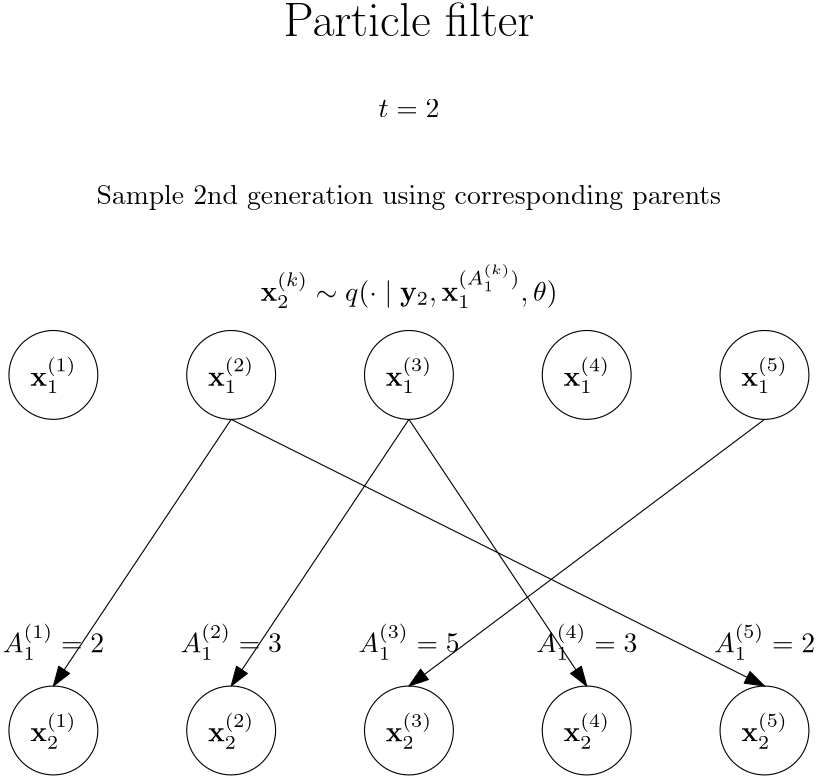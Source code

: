 <?xml version="1.0"?>
<!DOCTYPE ipe SYSTEM "ipe.dtd">
<ipe version="70005" creator="Ipe 7.1.4">
<info created="D:20140904211630" modified="D:20140909223505" pagemode="fullscreen"/>
<ipestyle name="basic">
<symbol name="arrow/arc(spx)">
<path stroke="sym-stroke" fill="sym-stroke" pen="sym-pen">
0 0 m
-1 0.333 l
-1 -0.333 l
h
</path>
</symbol>
<symbol name="arrow/farc(spx)">
<path stroke="sym-stroke" fill="white" pen="sym-pen">
0 0 m
-1 0.333 l
-1 -0.333 l
h
</path>
</symbol>
<symbol name="mark/circle(sx)" transformations="translations">
<path fill="sym-stroke">
0.6 0 0 0.6 0 0 e
0.4 0 0 0.4 0 0 e
</path>
</symbol>
<symbol name="mark/disk(sx)" transformations="translations">
<path fill="sym-stroke">
0.6 0 0 0.6 0 0 e
</path>
</symbol>
<symbol name="mark/fdisk(sfx)" transformations="translations">
<group>
<path fill="sym-fill">
0.5 0 0 0.5 0 0 e
</path>
<path fill="sym-stroke" fillrule="eofill">
0.6 0 0 0.6 0 0 e
0.4 0 0 0.4 0 0 e
</path>
</group>
</symbol>
<symbol name="mark/box(sx)" transformations="translations">
<path fill="sym-stroke" fillrule="eofill">
-0.6 -0.6 m
0.6 -0.6 l
0.6 0.6 l
-0.6 0.6 l
h
-0.4 -0.4 m
0.4 -0.4 l
0.4 0.4 l
-0.4 0.4 l
h
</path>
</symbol>
<symbol name="mark/square(sx)" transformations="translations">
<path fill="sym-stroke">
-0.6 -0.6 m
0.6 -0.6 l
0.6 0.6 l
-0.6 0.6 l
h
</path>
</symbol>
<symbol name="mark/fsquare(sfx)" transformations="translations">
<group>
<path fill="sym-fill">
-0.5 -0.5 m
0.5 -0.5 l
0.5 0.5 l
-0.5 0.5 l
h
</path>
<path fill="sym-stroke" fillrule="eofill">
-0.6 -0.6 m
0.6 -0.6 l
0.6 0.6 l
-0.6 0.6 l
h
-0.4 -0.4 m
0.4 -0.4 l
0.4 0.4 l
-0.4 0.4 l
h
</path>
</group>
</symbol>
<symbol name="mark/cross(sx)" transformations="translations">
<group>
<path fill="sym-stroke">
-0.43 -0.57 m
0.57 0.43 l
0.43 0.57 l
-0.57 -0.43 l
h
</path>
<path fill="sym-stroke">
-0.43 0.57 m
0.57 -0.43 l
0.43 -0.57 l
-0.57 0.43 l
h
</path>
</group>
</symbol>
<symbol name="arrow/fnormal(spx)">
<path stroke="sym-stroke" fill="white" pen="sym-pen">
0 0 m
-1 0.333 l
-1 -0.333 l
h
</path>
</symbol>
<symbol name="arrow/pointed(spx)">
<path stroke="sym-stroke" fill="sym-stroke" pen="sym-pen">
0 0 m
-1 0.333 l
-0.8 0 l
-1 -0.333 l
h
</path>
</symbol>
<symbol name="arrow/fpointed(spx)">
<path stroke="sym-stroke" fill="white" pen="sym-pen">
0 0 m
-1 0.333 l
-0.8 0 l
-1 -0.333 l
h
</path>
</symbol>
<symbol name="arrow/linear(spx)">
<path stroke="sym-stroke" pen="sym-pen">
-1 0.333 m
0 0 l
-1 -0.333 l
</path>
</symbol>
<symbol name="arrow/fdouble(spx)">
<path stroke="sym-stroke" fill="white" pen="sym-pen">
0 0 m
-1 0.333 l
-1 -0.333 l
h
-1 0 m
-2 0.333 l
-2 -0.333 l
h
</path>
</symbol>
<symbol name="arrow/double(spx)">
<path stroke="sym-stroke" fill="sym-stroke" pen="sym-pen">
0 0 m
-1 0.333 l
-1 -0.333 l
h
-1 0 m
-2 0.333 l
-2 -0.333 l
h
</path>
</symbol>
<pen name="heavier" value="0.8"/>
<pen name="fat" value="1.2"/>
<pen name="ultrafat" value="2"/>
<symbolsize name="large" value="5"/>
<symbolsize name="small" value="2"/>
<symbolsize name="tiny" value="1.1"/>
<arrowsize name="large" value="10"/>
<arrowsize name="small" value="5"/>
<arrowsize name="tiny" value="3"/>
<color name="red" value="1 0 0"/>
<color name="green" value="0 1 0"/>
<color name="blue" value="0 0 1"/>
<color name="yellow" value="1 1 0"/>
<color name="orange" value="1 0.647 0"/>
<color name="gold" value="1 0.843 0"/>
<color name="purple" value="0.627 0.125 0.941"/>
<color name="gray" value="0.745"/>
<color name="brown" value="0.647 0.165 0.165"/>
<color name="navy" value="0 0 0.502"/>
<color name="pink" value="1 0.753 0.796"/>
<color name="seagreen" value="0.18 0.545 0.341"/>
<color name="turquoise" value="0.251 0.878 0.816"/>
<color name="violet" value="0.933 0.51 0.933"/>
<color name="darkblue" value="0 0 0.545"/>
<color name="darkcyan" value="0 0.545 0.545"/>
<color name="darkgray" value="0.663"/>
<color name="darkgreen" value="0 0.392 0"/>
<color name="darkmagenta" value="0.545 0 0.545"/>
<color name="darkorange" value="1 0.549 0"/>
<color name="darkred" value="0.545 0 0"/>
<color name="lightblue" value="0.678 0.847 0.902"/>
<color name="lightcyan" value="0.878 1 1"/>
<color name="lightgray" value="0.827"/>
<color name="lightgreen" value="0.565 0.933 0.565"/>
<color name="lightyellow" value="1 1 0.878"/>
<dashstyle name="dashed" value="[4] 0"/>
<dashstyle name="dotted" value="[1 3] 0"/>
<dashstyle name="dash dotted" value="[4 2 1 2] 0"/>
<dashstyle name="dash dot dotted" value="[4 2 1 2 1 2] 0"/>
<textsize name="large" value="\large"/>
<textsize name="small" value="\small"/>
<textsize name="tiny" value="\tiny"/>
<textsize name="Large" value="\Large"/>
<textsize name="LARGE" value="\LARGE"/>
<textsize name="huge" value="\huge"/>
<textsize name="Huge" value="\Huge"/>
<textsize name="footnote" value="\footnotesize"/>
<textstyle name="center" begin="\begin{center}" end="\end{center}"/>
<textstyle name="itemize" begin="\begin{itemize}" end="\end{itemize}"/>
<textstyle name="item" begin="\begin{itemize}\item{}" end="\end{itemize}"/>
<gridsize name="4 pts" value="4"/>
<gridsize name="8 pts (~3 mm)" value="8"/>
<gridsize name="16 pts (~6 mm)" value="16"/>
<gridsize name="32 pts (~12 mm)" value="32"/>
<gridsize name="10 pts (~3.5 mm)" value="10"/>
<gridsize name="20 pts (~7 mm)" value="20"/>
<gridsize name="14 pts (~5 mm)" value="14"/>
<gridsize name="28 pts (~10 mm)" value="28"/>
<gridsize name="56 pts (~20 mm)" value="56"/>
<anglesize name="90 deg" value="90"/>
<anglesize name="60 deg" value="60"/>
<anglesize name="45 deg" value="45"/>
<anglesize name="30 deg" value="30"/>
<anglesize name="22.5 deg" value="22.5"/>
<tiling name="falling" angle="-60" step="4" width="1"/>
<tiling name="rising" angle="30" step="4" width="1"/>
</ipestyle>
<page>
<layer name="title"/>
<layer name="t-1-1"/>
<layer name="t-1-2"/>
<layer name="t-1-3"/>
<layer name="t-1-4"/>
<layer name="t-1-5"/>
<layer name="t-1-6"/>
<layer name="t-2-1"/>
<layer name="t-2-2"/>
<layer name="t-2-3"/>
<layer name="t-2-4"/>
<view layers="title t-1-2 t-2-2 t-2-3 t-2-4" active="t-2-4"/>
<text layer="t-1-2" matrix="1 0 0 1 0 32" transformations="translations" pos="128 608" stroke="black" type="label" width="16.743" height="10.412" depth="2.65" halign="center" valign="center">$\mathbf x_1^{(1)}$</text>
<text matrix="1 0 0 1 64 32" transformations="translations" pos="128 608" stroke="black" type="label" width="16.743" height="10.412" depth="2.65" halign="center" valign="center">$\mathbf x_1^{(2)}$</text>
<text transformations="translations" pos="256 640" stroke="black" type="label" width="16.743" height="10.412" depth="2.65" halign="center" valign="center">$\mathbf x_1^{(3)}$</text>
<text transformations="translations" pos="320 640" stroke="black" type="label" width="16.743" height="10.412" depth="2.65" halign="center" valign="center">$\mathbf x_1^{(4)}$</text>
<text transformations="translations" pos="384 640" stroke="black" type="label" width="16.743" height="10.412" depth="2.65" halign="center" valign="center">$\mathbf x_1^{(5)}$</text>
<path stroke="black">
16 0 0 16 128 640 e
</path>
<path stroke="black">
16 0 0 16 192 640 e
</path>
<path stroke="black">
16 0 0 16 256 640 e
</path>
<path stroke="black">
16 0 0 16 320 640 e
</path>
<path stroke="black">
16 0 0 16 384 640 e
</path>
<text layer="t-1-1" transformations="translations" pos="256 672" stroke="black" type="label" width="84.118" height="10.412" depth="2.65" halign="center" valign="center" style="center">$\mathbf x_1^{(k)} \sim q(\cdot \mid \mathbf y_1^{(k)}, \mathbf \theta)$
</text>
<text layer="t-1-3" transformations="translations" pos="256 672" stroke="black" type="label" width="82.668" height="15.036" depth="10.07" halign="center" valign="center">$w_1^{(k)} \propto \frac{p\left(\mathbf x_1^{(k)} \mid \mathbf y_1, \mathbf \theta\right)}{q\left(\mathbf x_1^{(k)} \mid \mathbf y_1, \mathbf \theta \right)}$
</text>
<text layer="t-1-4" transformations="translations" pos="256 672" stroke="black" type="label" width="74.92" height="12.869" depth="9.73" halign="center" valign="center">$W_1^{(k)} = \frac{w_1^{(k)}}{\sum_{k&apos;} w_1^{(k&apos;)}}$</text>
<text transformations="translations" pos="256 704" stroke="black" type="label" width="82.33" height="6.926" depth="1.93" halign="center" valign="center">Normalise weights
</text>
<text layer="t-1-3" transformations="translations" pos="256 704" stroke="black" type="label" width="75.329" height="6.926" depth="1.93" halign="center" valign="center">Compute weights</text>
<text layer="t-1-1" transformations="translations" pos="256 704" stroke="black" type="label" width="95.309" height="6.926" depth="1.93" halign="center" valign="center">Sample from proposal</text>
<text transformations="translations" pos="256 736" stroke="black" type="label" width="21.862" height="6.42" depth="0" halign="center" valign="center">$t = 1$</text>
<text layer="t-1-4" transformations="translations" pos="256 736" stroke="black" type="label" width="21.862" height="6.42" depth="0" halign="center" valign="center">$t = 1$</text>
<text layer="t-1-6" transformations="translations" pos="256 576" stroke="black" type="label" width="82.856" height="6.926" depth="1.93" halign="center" valign="center">Can resample from</text>
<text transformations="translations" pos="256 544" stroke="black" type="label" width="144.785" height="10.399" depth="6.36" halign="center" valign="center">$\hat p(\mathbf x_1 \mid \mathbf y_1, \mathbf \theta) = \sum_k W_1^{(k)} \delta_{\mathbf x_1^{(k)}}(\mathbf x_1)$
</text>
<text transformations="translations" pos="256 512" stroke="black" type="label" width="48.762" height="6.654" depth="0" halign="center" valign="center">to estimate</text>
<text transformations="translations" pos="256 480" stroke="black" type="label" width="54.798" height="7.473" depth="2.49" halign="center" valign="center">$p(\mathbf x_1 \mid \mathbf y_1, \mathbf \theta)$
</text>
<text layer="t-1-5" transformations="translations" pos="128 608" stroke="black" type="label" width="8.302" height="6.42" depth="0" halign="center" valign="center">$0$
</text>
<text transformations="translations" pos="192 608" stroke="black" type="label" width="4.981" height="6.42" depth="0" halign="center" valign="center">$2$</text>
<text transformations="translations" pos="256 608" stroke="black" type="label" width="4.981" height="6.42" depth="0" halign="center" valign="center">$2$</text>
<text transformations="translations" pos="320 608" stroke="black" type="label" width="4.981" height="6.42" depth="0" halign="center" valign="center">$0$</text>
<text transformations="translations" pos="384 608" stroke="black" type="label" width="4.981" height="6.42" depth="0" halign="center" valign="center">$1$</text>
<text layer="t-1-3" transformations="translations" pos="256 736" stroke="black" type="label" width="21.862" height="6.42" depth="0" halign="center" valign="center">$t=1$</text>
<text layer="t-2-1" transformations="translations" pos="256 736" stroke="black" type="label" width="21.862" height="6.42" depth="0" halign="center" valign="center">$t=2$</text>
<text transformations="translations" pos="256 704" stroke="black" type="label" width="181.708" height="6.926" depth="1.93" halign="center" valign="center">Sample parents&apos; indices of 2nd generation</text>
<text layer="t-1-6" transformations="translations" pos="256 736" stroke="black" type="label" width="21.862" height="6.42" depth="0" halign="center" valign="center">$t=1$</text>
<text layer="t-2-1" transformations="translations" pos="256 672" stroke="black" type="label" width="120.8" height="10.412" depth="2.65" halign="center" valign="center">$A_1^{(k)} \sim \mathrm{Cat}(W_1^{(1)}, \dots, W_1^{(5)})$</text>
<text layer="t-2-2" transformations="translations" pos="128 544" stroke="black" type="label" width="36.433" height="10.412" depth="2.65" halign="center" valign="center">$A_1^{(1)} = 2$</text>
<text transformations="translations" pos="192 544" stroke="black" type="label" width="36.433" height="10.412" depth="2.65" halign="center" valign="center">$A_1^{(2)} = 3$</text>
<text transformations="translations" pos="256 544" stroke="black" type="label" width="36.433" height="10.412" depth="2.65" halign="center" valign="center">$A_1^{(3)} = 5$</text>
<text transformations="translations" pos="320 544" stroke="black" type="label" width="36.433" height="10.412" depth="2.65" halign="center" valign="center">$A_1^{(4)} = 3$</text>
<text transformations="translations" pos="384 544" stroke="black" type="label" width="36.433" height="10.412" depth="2.65" halign="center" valign="center">$A_1^{(5)} = 2$</text>
<text layer="title" transformations="translations" pos="256 768" stroke="black" type="label" width="90.32" height="11.955" depth="0" halign="center" valign="center" size="LARGE">Particle filter</text>
<text layer="t-2-3" transformations="translations" pos="256 736" stroke="black" type="label" width="21.862" height="6.42" depth="0" halign="center" valign="center">$t=2$</text>
<text transformations="translations" pos="256 704" stroke="black" type="label" width="224.99" height="6.926" depth="1.93" halign="center" valign="center">Sample 2nd generation using corresponding parents</text>
<text transformations="translations" pos="256 672" stroke="black" type="label" width="106.922" height="13.224" depth="2.65" halign="center" valign="center">$\mathbf x_2^{(k)} \sim q(\cdot \mid \mathbf y_2, \mathbf x_1^{(A_1^{(k)})}, \mathbf \theta)$</text>
<text layer="t-2-4" transformations="translations" pos="128 512" stroke="black" type="label" width="16.743" height="10.412" depth="2.65" halign="center" valign="center">$\mathbf x_2^{(1)}$</text>
<text transformations="translations" pos="192 512" stroke="black" type="label" width="16.743" height="10.412" depth="2.65" halign="center" valign="center">$\mathbf x_2^{(2)}$</text>
<text transformations="translations" pos="256 512" stroke="black" type="label" width="16.743" height="10.412" depth="2.65" halign="center" valign="center">$\mathbf x_2^{(3)}$</text>
<text transformations="translations" pos="320 512" stroke="black" type="label" width="16.743" height="10.412" depth="2.65" halign="center" valign="center">$\mathbf x_2^{(4)}$</text>
<text transformations="translations" pos="384 512" stroke="black" type="label" width="16.743" height="10.412" depth="2.65" halign="center" valign="center">$\mathbf x_2^{(5)}$</text>
<path stroke="black">
16 0 0 16 128 512 e
</path>
<path stroke="black">
16 0 0 16 192 512 e
</path>
<path stroke="black">
16 0 0 16 256 512 e
</path>
<path stroke="black">
16 0 0 16 320 512 e
</path>
<path stroke="black">
16 0 0 16 384 512 e
</path>
<path stroke="black" arrow="normal/normal">
192 624 m
128 528 l
</path>
<path stroke="black" arrow="normal/normal">
192 624 m
384 528 l
</path>
<path stroke="black" arrow="normal/normal">
256 624 m
192 528 l
</path>
<path stroke="black" arrow="normal/normal">
256 624 m
320 528 l
</path>
<path stroke="black" arrow="normal/normal">
384 624 m
256 528 l
</path>
</page>
</ipe>
